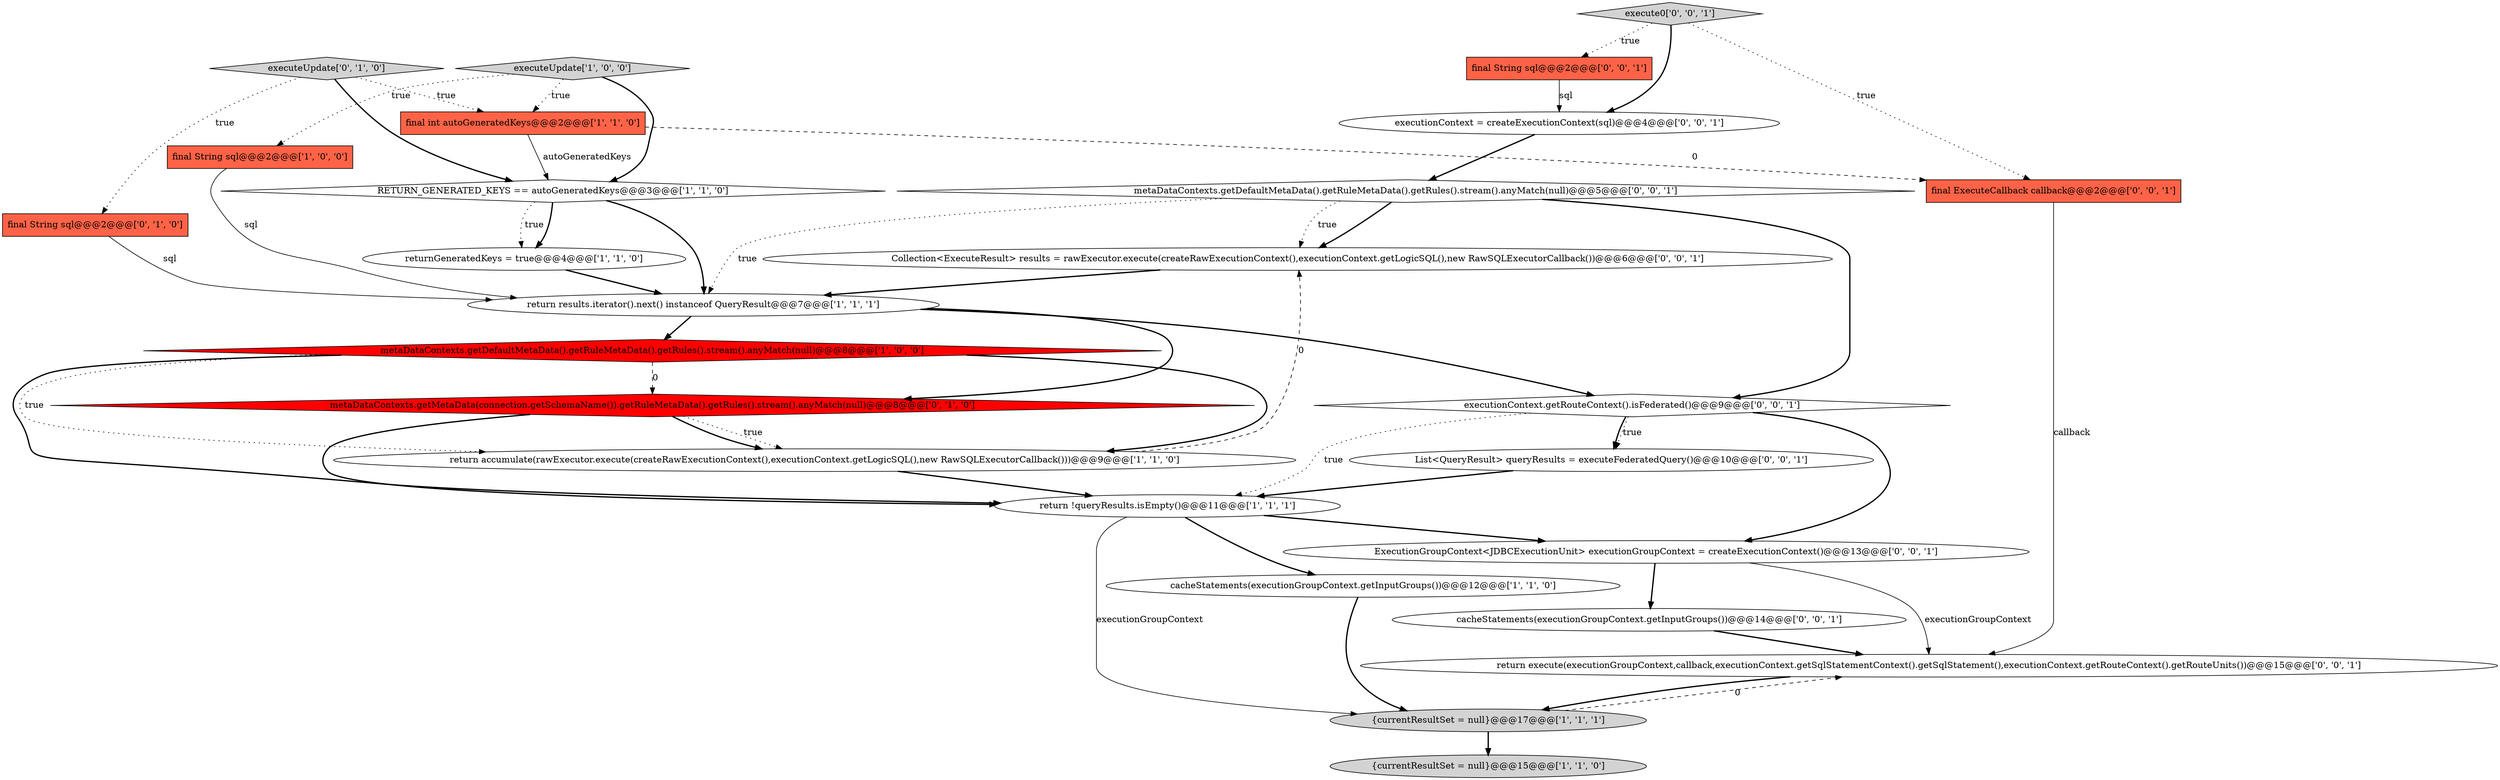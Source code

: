 digraph {
17 [style = filled, label = "executionContext = createExecutionContext(sql)@@@4@@@['0', '0', '1']", fillcolor = white, shape = ellipse image = "AAA0AAABBB3BBB"];
22 [style = filled, label = "ExecutionGroupContext<JDBCExecutionUnit> executionGroupContext = createExecutionContext()@@@13@@@['0', '0', '1']", fillcolor = white, shape = ellipse image = "AAA0AAABBB3BBB"];
19 [style = filled, label = "final String sql@@@2@@@['0', '0', '1']", fillcolor = tomato, shape = box image = "AAA0AAABBB3BBB"];
3 [style = filled, label = "final String sql@@@2@@@['1', '0', '0']", fillcolor = tomato, shape = box image = "AAA0AAABBB1BBB"];
16 [style = filled, label = "execute0['0', '0', '1']", fillcolor = lightgray, shape = diamond image = "AAA0AAABBB3BBB"];
2 [style = filled, label = "return accumulate(rawExecutor.execute(createRawExecutionContext(),executionContext.getLogicSQL(),new RawSQLExecutorCallback()))@@@9@@@['1', '1', '0']", fillcolor = white, shape = ellipse image = "AAA0AAABBB1BBB"];
13 [style = filled, label = "executeUpdate['0', '1', '0']", fillcolor = lightgray, shape = diamond image = "AAA0AAABBB2BBB"];
0 [style = filled, label = "metaDataContexts.getDefaultMetaData().getRuleMetaData().getRules().stream().anyMatch(null)@@@8@@@['1', '0', '0']", fillcolor = red, shape = diamond image = "AAA1AAABBB1BBB"];
12 [style = filled, label = "final String sql@@@2@@@['0', '1', '0']", fillcolor = tomato, shape = box image = "AAA0AAABBB2BBB"];
4 [style = filled, label = "RETURN_GENERATED_KEYS == autoGeneratedKeys@@@3@@@['1', '1', '0']", fillcolor = white, shape = diamond image = "AAA0AAABBB1BBB"];
10 [style = filled, label = "{currentResultSet = null}@@@15@@@['1', '1', '0']", fillcolor = lightgray, shape = ellipse image = "AAA0AAABBB1BBB"];
21 [style = filled, label = "executionContext.getRouteContext().isFederated()@@@9@@@['0', '0', '1']", fillcolor = white, shape = diamond image = "AAA0AAABBB3BBB"];
9 [style = filled, label = "return !queryResults.isEmpty()@@@11@@@['1', '1', '1']", fillcolor = white, shape = ellipse image = "AAA0AAABBB1BBB"];
5 [style = filled, label = "executeUpdate['1', '0', '0']", fillcolor = lightgray, shape = diamond image = "AAA0AAABBB1BBB"];
15 [style = filled, label = "return execute(executionGroupContext,callback,executionContext.getSqlStatementContext().getSqlStatement(),executionContext.getRouteContext().getRouteUnits())@@@15@@@['0', '0', '1']", fillcolor = white, shape = ellipse image = "AAA0AAABBB3BBB"];
25 [style = filled, label = "List<QueryResult> queryResults = executeFederatedQuery()@@@10@@@['0', '0', '1']", fillcolor = white, shape = ellipse image = "AAA0AAABBB3BBB"];
18 [style = filled, label = "cacheStatements(executionGroupContext.getInputGroups())@@@14@@@['0', '0', '1']", fillcolor = white, shape = ellipse image = "AAA0AAABBB3BBB"];
14 [style = filled, label = "metaDataContexts.getMetaData(connection.getSchemaName()).getRuleMetaData().getRules().stream().anyMatch(null)@@@8@@@['0', '1', '0']", fillcolor = red, shape = diamond image = "AAA1AAABBB2BBB"];
23 [style = filled, label = "metaDataContexts.getDefaultMetaData().getRuleMetaData().getRules().stream().anyMatch(null)@@@5@@@['0', '0', '1']", fillcolor = white, shape = diamond image = "AAA0AAABBB3BBB"];
24 [style = filled, label = "Collection<ExecuteResult> results = rawExecutor.execute(createRawExecutionContext(),executionContext.getLogicSQL(),new RawSQLExecutorCallback())@@@6@@@['0', '0', '1']", fillcolor = white, shape = ellipse image = "AAA0AAABBB3BBB"];
7 [style = filled, label = "cacheStatements(executionGroupContext.getInputGroups())@@@12@@@['1', '1', '0']", fillcolor = white, shape = ellipse image = "AAA0AAABBB1BBB"];
11 [style = filled, label = "final int autoGeneratedKeys@@@2@@@['1', '1', '0']", fillcolor = tomato, shape = box image = "AAA0AAABBB1BBB"];
8 [style = filled, label = "{currentResultSet = null}@@@17@@@['1', '1', '1']", fillcolor = lightgray, shape = ellipse image = "AAA0AAABBB1BBB"];
20 [style = filled, label = "final ExecuteCallback callback@@@2@@@['0', '0', '1']", fillcolor = tomato, shape = box image = "AAA0AAABBB3BBB"];
1 [style = filled, label = "return results.iterator().next() instanceof QueryResult@@@7@@@['1', '1', '1']", fillcolor = white, shape = ellipse image = "AAA0AAABBB1BBB"];
6 [style = filled, label = "returnGeneratedKeys = true@@@4@@@['1', '1', '0']", fillcolor = white, shape = ellipse image = "AAA0AAABBB1BBB"];
4->6 [style = dotted, label="true"];
9->22 [style = bold, label=""];
16->19 [style = dotted, label="true"];
14->2 [style = dotted, label="true"];
8->10 [style = bold, label=""];
0->9 [style = bold, label=""];
3->1 [style = solid, label="sql"];
11->20 [style = dashed, label="0"];
20->15 [style = solid, label="callback"];
13->12 [style = dotted, label="true"];
4->6 [style = bold, label=""];
8->15 [style = dashed, label="0"];
0->2 [style = bold, label=""];
11->4 [style = solid, label="autoGeneratedKeys"];
25->9 [style = bold, label=""];
18->15 [style = bold, label=""];
16->20 [style = dotted, label="true"];
1->0 [style = bold, label=""];
2->9 [style = bold, label=""];
21->25 [style = bold, label=""];
5->3 [style = dotted, label="true"];
16->17 [style = bold, label=""];
9->7 [style = bold, label=""];
7->8 [style = bold, label=""];
17->23 [style = bold, label=""];
12->1 [style = solid, label="sql"];
9->8 [style = solid, label="executionGroupContext"];
21->25 [style = dotted, label="true"];
0->14 [style = dashed, label="0"];
6->1 [style = bold, label=""];
23->24 [style = bold, label=""];
5->11 [style = dotted, label="true"];
23->1 [style = dotted, label="true"];
22->18 [style = bold, label=""];
21->9 [style = dotted, label="true"];
23->21 [style = bold, label=""];
21->22 [style = bold, label=""];
1->21 [style = bold, label=""];
22->15 [style = solid, label="executionGroupContext"];
5->4 [style = bold, label=""];
13->11 [style = dotted, label="true"];
14->9 [style = bold, label=""];
1->14 [style = bold, label=""];
4->1 [style = bold, label=""];
14->2 [style = bold, label=""];
0->2 [style = dotted, label="true"];
24->1 [style = bold, label=""];
2->24 [style = dashed, label="0"];
23->24 [style = dotted, label="true"];
15->8 [style = bold, label=""];
13->4 [style = bold, label=""];
19->17 [style = solid, label="sql"];
}
